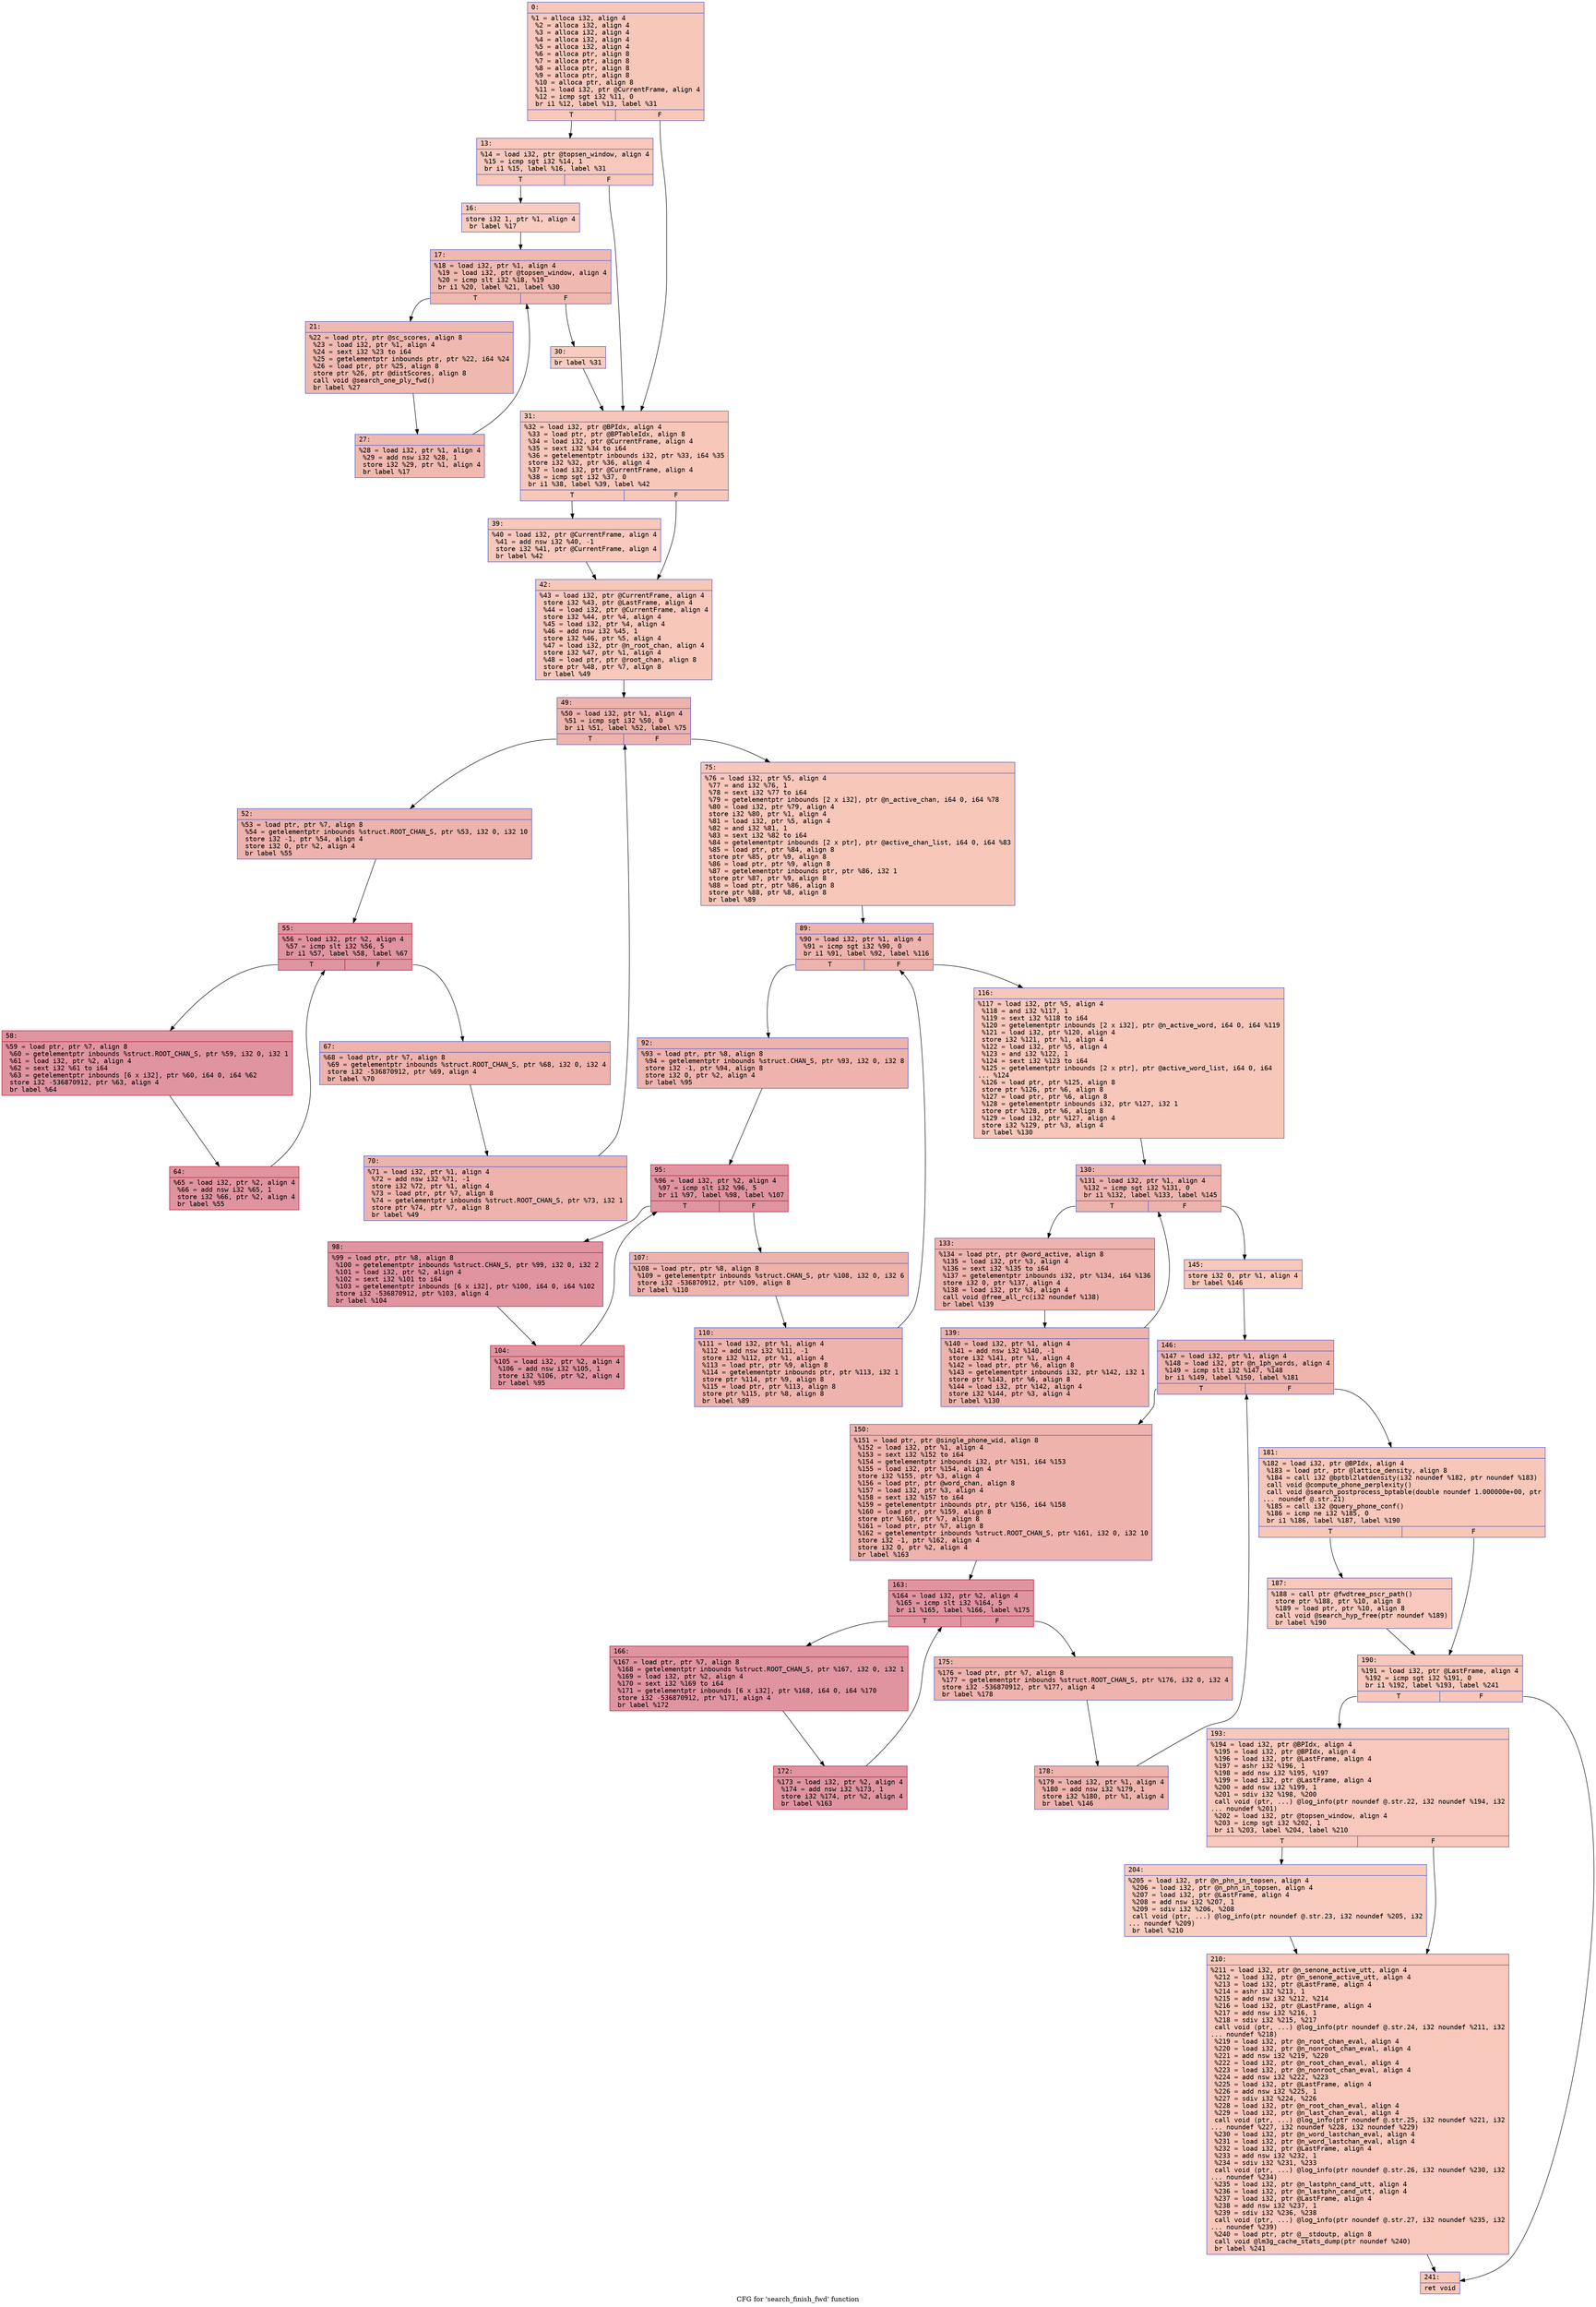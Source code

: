 digraph "CFG for 'search_finish_fwd' function" {
	label="CFG for 'search_finish_fwd' function";

	Node0x60000203f110 [shape=record,color="#3d50c3ff", style=filled, fillcolor="#ec7f6370" fontname="Courier",label="{0:\l|  %1 = alloca i32, align 4\l  %2 = alloca i32, align 4\l  %3 = alloca i32, align 4\l  %4 = alloca i32, align 4\l  %5 = alloca i32, align 4\l  %6 = alloca ptr, align 8\l  %7 = alloca ptr, align 8\l  %8 = alloca ptr, align 8\l  %9 = alloca ptr, align 8\l  %10 = alloca ptr, align 8\l  %11 = load i32, ptr @CurrentFrame, align 4\l  %12 = icmp sgt i32 %11, 0\l  br i1 %12, label %13, label %31\l|{<s0>T|<s1>F}}"];
	Node0x60000203f110:s0 -> Node0x60000203f160[tooltip="0 -> 13\nProbability 62.50%" ];
	Node0x60000203f110:s1 -> Node0x60000203f340[tooltip="0 -> 31\nProbability 37.50%" ];
	Node0x60000203f160 [shape=record,color="#3d50c3ff", style=filled, fillcolor="#ed836670" fontname="Courier",label="{13:\l|  %14 = load i32, ptr @topsen_window, align 4\l  %15 = icmp sgt i32 %14, 1\l  br i1 %15, label %16, label %31\l|{<s0>T|<s1>F}}"];
	Node0x60000203f160:s0 -> Node0x60000203f1b0[tooltip="13 -> 16\nProbability 50.00%" ];
	Node0x60000203f160:s1 -> Node0x60000203f340[tooltip="13 -> 31\nProbability 50.00%" ];
	Node0x60000203f1b0 [shape=record,color="#3d50c3ff", style=filled, fillcolor="#f08b6e70" fontname="Courier",label="{16:\l|  store i32 1, ptr %1, align 4\l  br label %17\l}"];
	Node0x60000203f1b0 -> Node0x60000203f200[tooltip="16 -> 17\nProbability 100.00%" ];
	Node0x60000203f200 [shape=record,color="#3d50c3ff", style=filled, fillcolor="#de614d70" fontname="Courier",label="{17:\l|  %18 = load i32, ptr %1, align 4\l  %19 = load i32, ptr @topsen_window, align 4\l  %20 = icmp slt i32 %18, %19\l  br i1 %20, label %21, label %30\l|{<s0>T|<s1>F}}"];
	Node0x60000203f200:s0 -> Node0x60000203f250[tooltip="17 -> 21\nProbability 96.88%" ];
	Node0x60000203f200:s1 -> Node0x60000203f2f0[tooltip="17 -> 30\nProbability 3.12%" ];
	Node0x60000203f250 [shape=record,color="#3d50c3ff", style=filled, fillcolor="#de614d70" fontname="Courier",label="{21:\l|  %22 = load ptr, ptr @sc_scores, align 8\l  %23 = load i32, ptr %1, align 4\l  %24 = sext i32 %23 to i64\l  %25 = getelementptr inbounds ptr, ptr %22, i64 %24\l  %26 = load ptr, ptr %25, align 8\l  store ptr %26, ptr @distScores, align 8\l  call void @search_one_ply_fwd()\l  br label %27\l}"];
	Node0x60000203f250 -> Node0x60000203f2a0[tooltip="21 -> 27\nProbability 100.00%" ];
	Node0x60000203f2a0 [shape=record,color="#3d50c3ff", style=filled, fillcolor="#de614d70" fontname="Courier",label="{27:\l|  %28 = load i32, ptr %1, align 4\l  %29 = add nsw i32 %28, 1\l  store i32 %29, ptr %1, align 4\l  br label %17\l}"];
	Node0x60000203f2a0 -> Node0x60000203f200[tooltip="27 -> 17\nProbability 100.00%" ];
	Node0x60000203f2f0 [shape=record,color="#3d50c3ff", style=filled, fillcolor="#f08b6e70" fontname="Courier",label="{30:\l|  br label %31\l}"];
	Node0x60000203f2f0 -> Node0x60000203f340[tooltip="30 -> 31\nProbability 100.00%" ];
	Node0x60000203f340 [shape=record,color="#3d50c3ff", style=filled, fillcolor="#ec7f6370" fontname="Courier",label="{31:\l|  %32 = load i32, ptr @BPIdx, align 4\l  %33 = load ptr, ptr @BPTableIdx, align 8\l  %34 = load i32, ptr @CurrentFrame, align 4\l  %35 = sext i32 %34 to i64\l  %36 = getelementptr inbounds i32, ptr %33, i64 %35\l  store i32 %32, ptr %36, align 4\l  %37 = load i32, ptr @CurrentFrame, align 4\l  %38 = icmp sgt i32 %37, 0\l  br i1 %38, label %39, label %42\l|{<s0>T|<s1>F}}"];
	Node0x60000203f340:s0 -> Node0x60000203f390[tooltip="31 -> 39\nProbability 62.50%" ];
	Node0x60000203f340:s1 -> Node0x60000203f3e0[tooltip="31 -> 42\nProbability 37.50%" ];
	Node0x60000203f390 [shape=record,color="#3d50c3ff", style=filled, fillcolor="#ed836670" fontname="Courier",label="{39:\l|  %40 = load i32, ptr @CurrentFrame, align 4\l  %41 = add nsw i32 %40, -1\l  store i32 %41, ptr @CurrentFrame, align 4\l  br label %42\l}"];
	Node0x60000203f390 -> Node0x60000203f3e0[tooltip="39 -> 42\nProbability 100.00%" ];
	Node0x60000203f3e0 [shape=record,color="#3d50c3ff", style=filled, fillcolor="#ec7f6370" fontname="Courier",label="{42:\l|  %43 = load i32, ptr @CurrentFrame, align 4\l  store i32 %43, ptr @LastFrame, align 4\l  %44 = load i32, ptr @CurrentFrame, align 4\l  store i32 %44, ptr %4, align 4\l  %45 = load i32, ptr %4, align 4\l  %46 = add nsw i32 %45, 1\l  store i32 %46, ptr %5, align 4\l  %47 = load i32, ptr @n_root_chan, align 4\l  store i32 %47, ptr %1, align 4\l  %48 = load ptr, ptr @root_chan, align 8\l  store ptr %48, ptr %7, align 8\l  br label %49\l}"];
	Node0x60000203f3e0 -> Node0x60000203f430[tooltip="42 -> 49\nProbability 100.00%" ];
	Node0x60000203f430 [shape=record,color="#3d50c3ff", style=filled, fillcolor="#d6524470" fontname="Courier",label="{49:\l|  %50 = load i32, ptr %1, align 4\l  %51 = icmp sgt i32 %50, 0\l  br i1 %51, label %52, label %75\l|{<s0>T|<s1>F}}"];
	Node0x60000203f430:s0 -> Node0x60000203f480[tooltip="49 -> 52\nProbability 96.88%" ];
	Node0x60000203f430:s1 -> Node0x60000203f660[tooltip="49 -> 75\nProbability 3.12%" ];
	Node0x60000203f480 [shape=record,color="#3d50c3ff", style=filled, fillcolor="#d6524470" fontname="Courier",label="{52:\l|  %53 = load ptr, ptr %7, align 8\l  %54 = getelementptr inbounds %struct.ROOT_CHAN_S, ptr %53, i32 0, i32 10\l  store i32 -1, ptr %54, align 4\l  store i32 0, ptr %2, align 4\l  br label %55\l}"];
	Node0x60000203f480 -> Node0x60000203f4d0[tooltip="52 -> 55\nProbability 100.00%" ];
	Node0x60000203f4d0 [shape=record,color="#b70d28ff", style=filled, fillcolor="#b70d2870" fontname="Courier",label="{55:\l|  %56 = load i32, ptr %2, align 4\l  %57 = icmp slt i32 %56, 5\l  br i1 %57, label %58, label %67\l|{<s0>T|<s1>F}}"];
	Node0x60000203f4d0:s0 -> Node0x60000203f520[tooltip="55 -> 58\nProbability 96.88%" ];
	Node0x60000203f4d0:s1 -> Node0x60000203f5c0[tooltip="55 -> 67\nProbability 3.12%" ];
	Node0x60000203f520 [shape=record,color="#b70d28ff", style=filled, fillcolor="#b70d2870" fontname="Courier",label="{58:\l|  %59 = load ptr, ptr %7, align 8\l  %60 = getelementptr inbounds %struct.ROOT_CHAN_S, ptr %59, i32 0, i32 1\l  %61 = load i32, ptr %2, align 4\l  %62 = sext i32 %61 to i64\l  %63 = getelementptr inbounds [6 x i32], ptr %60, i64 0, i64 %62\l  store i32 -536870912, ptr %63, align 4\l  br label %64\l}"];
	Node0x60000203f520 -> Node0x60000203f570[tooltip="58 -> 64\nProbability 100.00%" ];
	Node0x60000203f570 [shape=record,color="#b70d28ff", style=filled, fillcolor="#b70d2870" fontname="Courier",label="{64:\l|  %65 = load i32, ptr %2, align 4\l  %66 = add nsw i32 %65, 1\l  store i32 %66, ptr %2, align 4\l  br label %55\l}"];
	Node0x60000203f570 -> Node0x60000203f4d0[tooltip="64 -> 55\nProbability 100.00%" ];
	Node0x60000203f5c0 [shape=record,color="#3d50c3ff", style=filled, fillcolor="#d6524470" fontname="Courier",label="{67:\l|  %68 = load ptr, ptr %7, align 8\l  %69 = getelementptr inbounds %struct.ROOT_CHAN_S, ptr %68, i32 0, i32 4\l  store i32 -536870912, ptr %69, align 4\l  br label %70\l}"];
	Node0x60000203f5c0 -> Node0x60000203f610[tooltip="67 -> 70\nProbability 100.00%" ];
	Node0x60000203f610 [shape=record,color="#3d50c3ff", style=filled, fillcolor="#d6524470" fontname="Courier",label="{70:\l|  %71 = load i32, ptr %1, align 4\l  %72 = add nsw i32 %71, -1\l  store i32 %72, ptr %1, align 4\l  %73 = load ptr, ptr %7, align 8\l  %74 = getelementptr inbounds %struct.ROOT_CHAN_S, ptr %73, i32 1\l  store ptr %74, ptr %7, align 8\l  br label %49\l}"];
	Node0x60000203f610 -> Node0x60000203f430[tooltip="70 -> 49\nProbability 100.00%" ];
	Node0x60000203f660 [shape=record,color="#3d50c3ff", style=filled, fillcolor="#ec7f6370" fontname="Courier",label="{75:\l|  %76 = load i32, ptr %5, align 4\l  %77 = and i32 %76, 1\l  %78 = sext i32 %77 to i64\l  %79 = getelementptr inbounds [2 x i32], ptr @n_active_chan, i64 0, i64 %78\l  %80 = load i32, ptr %79, align 4\l  store i32 %80, ptr %1, align 4\l  %81 = load i32, ptr %5, align 4\l  %82 = and i32 %81, 1\l  %83 = sext i32 %82 to i64\l  %84 = getelementptr inbounds [2 x ptr], ptr @active_chan_list, i64 0, i64 %83\l  %85 = load ptr, ptr %84, align 8\l  store ptr %85, ptr %9, align 8\l  %86 = load ptr, ptr %9, align 8\l  %87 = getelementptr inbounds ptr, ptr %86, i32 1\l  store ptr %87, ptr %9, align 8\l  %88 = load ptr, ptr %86, align 8\l  store ptr %88, ptr %8, align 8\l  br label %89\l}"];
	Node0x60000203f660 -> Node0x60000203f6b0[tooltip="75 -> 89\nProbability 100.00%" ];
	Node0x60000203f6b0 [shape=record,color="#3d50c3ff", style=filled, fillcolor="#d6524470" fontname="Courier",label="{89:\l|  %90 = load i32, ptr %1, align 4\l  %91 = icmp sgt i32 %90, 0\l  br i1 %91, label %92, label %116\l|{<s0>T|<s1>F}}"];
	Node0x60000203f6b0:s0 -> Node0x60000203f700[tooltip="89 -> 92\nProbability 96.88%" ];
	Node0x60000203f6b0:s1 -> Node0x60000203f8e0[tooltip="89 -> 116\nProbability 3.12%" ];
	Node0x60000203f700 [shape=record,color="#3d50c3ff", style=filled, fillcolor="#d6524470" fontname="Courier",label="{92:\l|  %93 = load ptr, ptr %8, align 8\l  %94 = getelementptr inbounds %struct.CHAN_S, ptr %93, i32 0, i32 8\l  store i32 -1, ptr %94, align 8\l  store i32 0, ptr %2, align 4\l  br label %95\l}"];
	Node0x60000203f700 -> Node0x60000203f750[tooltip="92 -> 95\nProbability 100.00%" ];
	Node0x60000203f750 [shape=record,color="#b70d28ff", style=filled, fillcolor="#b70d2870" fontname="Courier",label="{95:\l|  %96 = load i32, ptr %2, align 4\l  %97 = icmp slt i32 %96, 5\l  br i1 %97, label %98, label %107\l|{<s0>T|<s1>F}}"];
	Node0x60000203f750:s0 -> Node0x60000203f7a0[tooltip="95 -> 98\nProbability 96.88%" ];
	Node0x60000203f750:s1 -> Node0x60000203f840[tooltip="95 -> 107\nProbability 3.12%" ];
	Node0x60000203f7a0 [shape=record,color="#b70d28ff", style=filled, fillcolor="#b70d2870" fontname="Courier",label="{98:\l|  %99 = load ptr, ptr %8, align 8\l  %100 = getelementptr inbounds %struct.CHAN_S, ptr %99, i32 0, i32 2\l  %101 = load i32, ptr %2, align 4\l  %102 = sext i32 %101 to i64\l  %103 = getelementptr inbounds [6 x i32], ptr %100, i64 0, i64 %102\l  store i32 -536870912, ptr %103, align 4\l  br label %104\l}"];
	Node0x60000203f7a0 -> Node0x60000203f7f0[tooltip="98 -> 104\nProbability 100.00%" ];
	Node0x60000203f7f0 [shape=record,color="#b70d28ff", style=filled, fillcolor="#b70d2870" fontname="Courier",label="{104:\l|  %105 = load i32, ptr %2, align 4\l  %106 = add nsw i32 %105, 1\l  store i32 %106, ptr %2, align 4\l  br label %95\l}"];
	Node0x60000203f7f0 -> Node0x60000203f750[tooltip="104 -> 95\nProbability 100.00%" ];
	Node0x60000203f840 [shape=record,color="#3d50c3ff", style=filled, fillcolor="#d6524470" fontname="Courier",label="{107:\l|  %108 = load ptr, ptr %8, align 8\l  %109 = getelementptr inbounds %struct.CHAN_S, ptr %108, i32 0, i32 6\l  store i32 -536870912, ptr %109, align 8\l  br label %110\l}"];
	Node0x60000203f840 -> Node0x60000203f890[tooltip="107 -> 110\nProbability 100.00%" ];
	Node0x60000203f890 [shape=record,color="#3d50c3ff", style=filled, fillcolor="#d6524470" fontname="Courier",label="{110:\l|  %111 = load i32, ptr %1, align 4\l  %112 = add nsw i32 %111, -1\l  store i32 %112, ptr %1, align 4\l  %113 = load ptr, ptr %9, align 8\l  %114 = getelementptr inbounds ptr, ptr %113, i32 1\l  store ptr %114, ptr %9, align 8\l  %115 = load ptr, ptr %113, align 8\l  store ptr %115, ptr %8, align 8\l  br label %89\l}"];
	Node0x60000203f890 -> Node0x60000203f6b0[tooltip="110 -> 89\nProbability 100.00%" ];
	Node0x60000203f8e0 [shape=record,color="#3d50c3ff", style=filled, fillcolor="#ec7f6370" fontname="Courier",label="{116:\l|  %117 = load i32, ptr %5, align 4\l  %118 = and i32 %117, 1\l  %119 = sext i32 %118 to i64\l  %120 = getelementptr inbounds [2 x i32], ptr @n_active_word, i64 0, i64 %119\l  %121 = load i32, ptr %120, align 4\l  store i32 %121, ptr %1, align 4\l  %122 = load i32, ptr %5, align 4\l  %123 = and i32 %122, 1\l  %124 = sext i32 %123 to i64\l  %125 = getelementptr inbounds [2 x ptr], ptr @active_word_list, i64 0, i64\l... %124\l  %126 = load ptr, ptr %125, align 8\l  store ptr %126, ptr %6, align 8\l  %127 = load ptr, ptr %6, align 8\l  %128 = getelementptr inbounds i32, ptr %127, i32 1\l  store ptr %128, ptr %6, align 8\l  %129 = load i32, ptr %127, align 4\l  store i32 %129, ptr %3, align 4\l  br label %130\l}"];
	Node0x60000203f8e0 -> Node0x60000203f930[tooltip="116 -> 130\nProbability 100.00%" ];
	Node0x60000203f930 [shape=record,color="#3d50c3ff", style=filled, fillcolor="#d6524470" fontname="Courier",label="{130:\l|  %131 = load i32, ptr %1, align 4\l  %132 = icmp sgt i32 %131, 0\l  br i1 %132, label %133, label %145\l|{<s0>T|<s1>F}}"];
	Node0x60000203f930:s0 -> Node0x60000203f980[tooltip="130 -> 133\nProbability 96.88%" ];
	Node0x60000203f930:s1 -> Node0x60000203fa20[tooltip="130 -> 145\nProbability 3.12%" ];
	Node0x60000203f980 [shape=record,color="#3d50c3ff", style=filled, fillcolor="#d6524470" fontname="Courier",label="{133:\l|  %134 = load ptr, ptr @word_active, align 8\l  %135 = load i32, ptr %3, align 4\l  %136 = sext i32 %135 to i64\l  %137 = getelementptr inbounds i32, ptr %134, i64 %136\l  store i32 0, ptr %137, align 4\l  %138 = load i32, ptr %3, align 4\l  call void @free_all_rc(i32 noundef %138)\l  br label %139\l}"];
	Node0x60000203f980 -> Node0x60000203f9d0[tooltip="133 -> 139\nProbability 100.00%" ];
	Node0x60000203f9d0 [shape=record,color="#3d50c3ff", style=filled, fillcolor="#d6524470" fontname="Courier",label="{139:\l|  %140 = load i32, ptr %1, align 4\l  %141 = add nsw i32 %140, -1\l  store i32 %141, ptr %1, align 4\l  %142 = load ptr, ptr %6, align 8\l  %143 = getelementptr inbounds i32, ptr %142, i32 1\l  store ptr %143, ptr %6, align 8\l  %144 = load i32, ptr %142, align 4\l  store i32 %144, ptr %3, align 4\l  br label %130\l}"];
	Node0x60000203f9d0 -> Node0x60000203f930[tooltip="139 -> 130\nProbability 100.00%" ];
	Node0x60000203fa20 [shape=record,color="#3d50c3ff", style=filled, fillcolor="#ec7f6370" fontname="Courier",label="{145:\l|  store i32 0, ptr %1, align 4\l  br label %146\l}"];
	Node0x60000203fa20 -> Node0x60000203fa70[tooltip="145 -> 146\nProbability 100.00%" ];
	Node0x60000203fa70 [shape=record,color="#3d50c3ff", style=filled, fillcolor="#d6524470" fontname="Courier",label="{146:\l|  %147 = load i32, ptr %1, align 4\l  %148 = load i32, ptr @n_1ph_words, align 4\l  %149 = icmp slt i32 %147, %148\l  br i1 %149, label %150, label %181\l|{<s0>T|<s1>F}}"];
	Node0x60000203fa70:s0 -> Node0x60000203fac0[tooltip="146 -> 150\nProbability 96.88%" ];
	Node0x60000203fa70:s1 -> Node0x60000203fca0[tooltip="146 -> 181\nProbability 3.12%" ];
	Node0x60000203fac0 [shape=record,color="#3d50c3ff", style=filled, fillcolor="#d6524470" fontname="Courier",label="{150:\l|  %151 = load ptr, ptr @single_phone_wid, align 8\l  %152 = load i32, ptr %1, align 4\l  %153 = sext i32 %152 to i64\l  %154 = getelementptr inbounds i32, ptr %151, i64 %153\l  %155 = load i32, ptr %154, align 4\l  store i32 %155, ptr %3, align 4\l  %156 = load ptr, ptr @word_chan, align 8\l  %157 = load i32, ptr %3, align 4\l  %158 = sext i32 %157 to i64\l  %159 = getelementptr inbounds ptr, ptr %156, i64 %158\l  %160 = load ptr, ptr %159, align 8\l  store ptr %160, ptr %7, align 8\l  %161 = load ptr, ptr %7, align 8\l  %162 = getelementptr inbounds %struct.ROOT_CHAN_S, ptr %161, i32 0, i32 10\l  store i32 -1, ptr %162, align 4\l  store i32 0, ptr %2, align 4\l  br label %163\l}"];
	Node0x60000203fac0 -> Node0x60000203fb10[tooltip="150 -> 163\nProbability 100.00%" ];
	Node0x60000203fb10 [shape=record,color="#b70d28ff", style=filled, fillcolor="#b70d2870" fontname="Courier",label="{163:\l|  %164 = load i32, ptr %2, align 4\l  %165 = icmp slt i32 %164, 5\l  br i1 %165, label %166, label %175\l|{<s0>T|<s1>F}}"];
	Node0x60000203fb10:s0 -> Node0x60000203fb60[tooltip="163 -> 166\nProbability 96.88%" ];
	Node0x60000203fb10:s1 -> Node0x60000203fc00[tooltip="163 -> 175\nProbability 3.12%" ];
	Node0x60000203fb60 [shape=record,color="#b70d28ff", style=filled, fillcolor="#b70d2870" fontname="Courier",label="{166:\l|  %167 = load ptr, ptr %7, align 8\l  %168 = getelementptr inbounds %struct.ROOT_CHAN_S, ptr %167, i32 0, i32 1\l  %169 = load i32, ptr %2, align 4\l  %170 = sext i32 %169 to i64\l  %171 = getelementptr inbounds [6 x i32], ptr %168, i64 0, i64 %170\l  store i32 -536870912, ptr %171, align 4\l  br label %172\l}"];
	Node0x60000203fb60 -> Node0x60000203fbb0[tooltip="166 -> 172\nProbability 100.00%" ];
	Node0x60000203fbb0 [shape=record,color="#b70d28ff", style=filled, fillcolor="#b70d2870" fontname="Courier",label="{172:\l|  %173 = load i32, ptr %2, align 4\l  %174 = add nsw i32 %173, 1\l  store i32 %174, ptr %2, align 4\l  br label %163\l}"];
	Node0x60000203fbb0 -> Node0x60000203fb10[tooltip="172 -> 163\nProbability 100.00%" ];
	Node0x60000203fc00 [shape=record,color="#3d50c3ff", style=filled, fillcolor="#d6524470" fontname="Courier",label="{175:\l|  %176 = load ptr, ptr %7, align 8\l  %177 = getelementptr inbounds %struct.ROOT_CHAN_S, ptr %176, i32 0, i32 4\l  store i32 -536870912, ptr %177, align 4\l  br label %178\l}"];
	Node0x60000203fc00 -> Node0x60000203fc50[tooltip="175 -> 178\nProbability 100.00%" ];
	Node0x60000203fc50 [shape=record,color="#3d50c3ff", style=filled, fillcolor="#d6524470" fontname="Courier",label="{178:\l|  %179 = load i32, ptr %1, align 4\l  %180 = add nsw i32 %179, 1\l  store i32 %180, ptr %1, align 4\l  br label %146\l}"];
	Node0x60000203fc50 -> Node0x60000203fa70[tooltip="178 -> 146\nProbability 100.00%" ];
	Node0x60000203fca0 [shape=record,color="#3d50c3ff", style=filled, fillcolor="#ec7f6370" fontname="Courier",label="{181:\l|  %182 = load i32, ptr @BPIdx, align 4\l  %183 = load ptr, ptr @lattice_density, align 8\l  %184 = call i32 @bptbl2latdensity(i32 noundef %182, ptr noundef %183)\l  call void @compute_phone_perplexity()\l  call void @search_postprocess_bptable(double noundef 1.000000e+00, ptr\l... noundef @.str.21)\l  %185 = call i32 @query_phone_conf()\l  %186 = icmp ne i32 %185, 0\l  br i1 %186, label %187, label %190\l|{<s0>T|<s1>F}}"];
	Node0x60000203fca0:s0 -> Node0x60000203fcf0[tooltip="181 -> 187\nProbability 62.50%" ];
	Node0x60000203fca0:s1 -> Node0x60000203fd40[tooltip="181 -> 190\nProbability 37.50%" ];
	Node0x60000203fcf0 [shape=record,color="#3d50c3ff", style=filled, fillcolor="#ed836670" fontname="Courier",label="{187:\l|  %188 = call ptr @fwdtree_pscr_path()\l  store ptr %188, ptr %10, align 8\l  %189 = load ptr, ptr %10, align 8\l  call void @search_hyp_free(ptr noundef %189)\l  br label %190\l}"];
	Node0x60000203fcf0 -> Node0x60000203fd40[tooltip="187 -> 190\nProbability 100.00%" ];
	Node0x60000203fd40 [shape=record,color="#3d50c3ff", style=filled, fillcolor="#ec7f6370" fontname="Courier",label="{190:\l|  %191 = load i32, ptr @LastFrame, align 4\l  %192 = icmp sgt i32 %191, 0\l  br i1 %192, label %193, label %241\l|{<s0>T|<s1>F}}"];
	Node0x60000203fd40:s0 -> Node0x60000203fd90[tooltip="190 -> 193\nProbability 62.50%" ];
	Node0x60000203fd40:s1 -> Node0x60000203fe80[tooltip="190 -> 241\nProbability 37.50%" ];
	Node0x60000203fd90 [shape=record,color="#3d50c3ff", style=filled, fillcolor="#ed836670" fontname="Courier",label="{193:\l|  %194 = load i32, ptr @BPIdx, align 4\l  %195 = load i32, ptr @BPIdx, align 4\l  %196 = load i32, ptr @LastFrame, align 4\l  %197 = ashr i32 %196, 1\l  %198 = add nsw i32 %195, %197\l  %199 = load i32, ptr @LastFrame, align 4\l  %200 = add nsw i32 %199, 1\l  %201 = sdiv i32 %198, %200\l  call void (ptr, ...) @log_info(ptr noundef @.str.22, i32 noundef %194, i32\l... noundef %201)\l  %202 = load i32, ptr @topsen_window, align 4\l  %203 = icmp sgt i32 %202, 1\l  br i1 %203, label %204, label %210\l|{<s0>T|<s1>F}}"];
	Node0x60000203fd90:s0 -> Node0x60000203fde0[tooltip="193 -> 204\nProbability 50.00%" ];
	Node0x60000203fd90:s1 -> Node0x60000203fe30[tooltip="193 -> 210\nProbability 50.00%" ];
	Node0x60000203fde0 [shape=record,color="#3d50c3ff", style=filled, fillcolor="#f08b6e70" fontname="Courier",label="{204:\l|  %205 = load i32, ptr @n_phn_in_topsen, align 4\l  %206 = load i32, ptr @n_phn_in_topsen, align 4\l  %207 = load i32, ptr @LastFrame, align 4\l  %208 = add nsw i32 %207, 1\l  %209 = sdiv i32 %206, %208\l  call void (ptr, ...) @log_info(ptr noundef @.str.23, i32 noundef %205, i32\l... noundef %209)\l  br label %210\l}"];
	Node0x60000203fde0 -> Node0x60000203fe30[tooltip="204 -> 210\nProbability 100.00%" ];
	Node0x60000203fe30 [shape=record,color="#3d50c3ff", style=filled, fillcolor="#ed836670" fontname="Courier",label="{210:\l|  %211 = load i32, ptr @n_senone_active_utt, align 4\l  %212 = load i32, ptr @n_senone_active_utt, align 4\l  %213 = load i32, ptr @LastFrame, align 4\l  %214 = ashr i32 %213, 1\l  %215 = add nsw i32 %212, %214\l  %216 = load i32, ptr @LastFrame, align 4\l  %217 = add nsw i32 %216, 1\l  %218 = sdiv i32 %215, %217\l  call void (ptr, ...) @log_info(ptr noundef @.str.24, i32 noundef %211, i32\l... noundef %218)\l  %219 = load i32, ptr @n_root_chan_eval, align 4\l  %220 = load i32, ptr @n_nonroot_chan_eval, align 4\l  %221 = add nsw i32 %219, %220\l  %222 = load i32, ptr @n_root_chan_eval, align 4\l  %223 = load i32, ptr @n_nonroot_chan_eval, align 4\l  %224 = add nsw i32 %222, %223\l  %225 = load i32, ptr @LastFrame, align 4\l  %226 = add nsw i32 %225, 1\l  %227 = sdiv i32 %224, %226\l  %228 = load i32, ptr @n_root_chan_eval, align 4\l  %229 = load i32, ptr @n_last_chan_eval, align 4\l  call void (ptr, ...) @log_info(ptr noundef @.str.25, i32 noundef %221, i32\l... noundef %227, i32 noundef %228, i32 noundef %229)\l  %230 = load i32, ptr @n_word_lastchan_eval, align 4\l  %231 = load i32, ptr @n_word_lastchan_eval, align 4\l  %232 = load i32, ptr @LastFrame, align 4\l  %233 = add nsw i32 %232, 1\l  %234 = sdiv i32 %231, %233\l  call void (ptr, ...) @log_info(ptr noundef @.str.26, i32 noundef %230, i32\l... noundef %234)\l  %235 = load i32, ptr @n_lastphn_cand_utt, align 4\l  %236 = load i32, ptr @n_lastphn_cand_utt, align 4\l  %237 = load i32, ptr @LastFrame, align 4\l  %238 = add nsw i32 %237, 1\l  %239 = sdiv i32 %236, %238\l  call void (ptr, ...) @log_info(ptr noundef @.str.27, i32 noundef %235, i32\l... noundef %239)\l  %240 = load ptr, ptr @__stdoutp, align 8\l  call void @lm3g_cache_stats_dump(ptr noundef %240)\l  br label %241\l}"];
	Node0x60000203fe30 -> Node0x60000203fe80[tooltip="210 -> 241\nProbability 100.00%" ];
	Node0x60000203fe80 [shape=record,color="#3d50c3ff", style=filled, fillcolor="#ec7f6370" fontname="Courier",label="{241:\l|  ret void\l}"];
}
